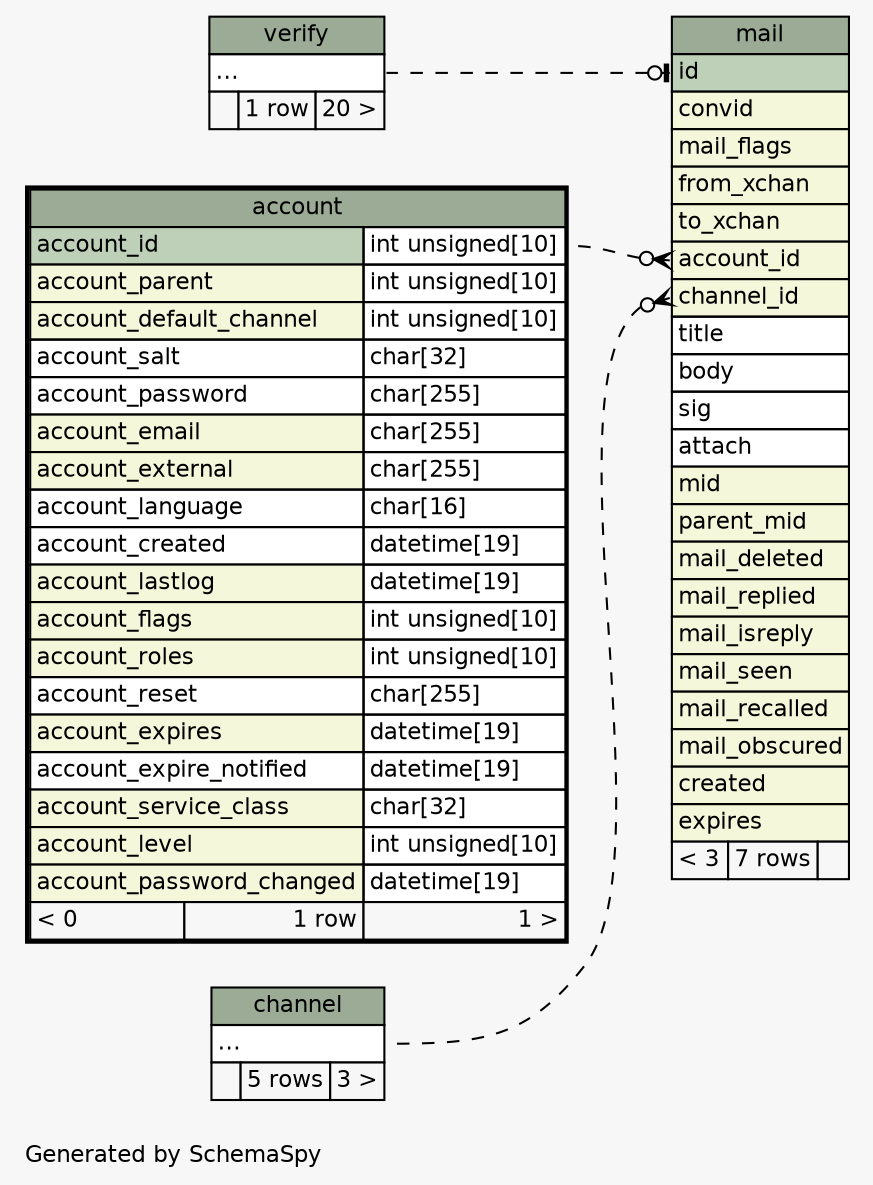 // dot 2.26.3 on Linux 3.2.0-4-686-pae
// SchemaSpy rev 590
digraph "impliedTwoDegreesRelationshipsDiagram" {
  graph [
    rankdir="RL"
    bgcolor="#f7f7f7"
    label="\nGenerated by SchemaSpy"
    labeljust="l"
    nodesep="0.18"
    ranksep="0.46"
    fontname="Helvetica"
    fontsize="11"
  ];
  node [
    fontname="Helvetica"
    fontsize="11"
    shape="plaintext"
  ];
  edge [
    arrowsize="0.8"
  ];
  "mail":"account_id":w -> "account":"account_id.type":e [arrowhead=none dir=back arrowtail=crowodot style=dashed];
  "mail":"channel_id":w -> "channel":"elipses":e [arrowhead=none dir=back arrowtail=crowodot style=dashed];
  "mail":"id":w -> "verify":"elipses":e [arrowhead=none dir=back arrowtail=teeodot style=dashed];
  "account" [
    label=<
    <TABLE BORDER="2" CELLBORDER="1" CELLSPACING="0" BGCOLOR="#ffffff">
      <TR><TD COLSPAN="3" BGCOLOR="#9bab96" ALIGN="CENTER">account</TD></TR>
      <TR><TD PORT="account_id" COLSPAN="2" BGCOLOR="#bed1b8" ALIGN="LEFT">account_id</TD><TD PORT="account_id.type" ALIGN="LEFT">int unsigned[10]</TD></TR>
      <TR><TD PORT="account_parent" COLSPAN="2" BGCOLOR="#f4f7da" ALIGN="LEFT">account_parent</TD><TD PORT="account_parent.type" ALIGN="LEFT">int unsigned[10]</TD></TR>
      <TR><TD PORT="account_default_channel" COLSPAN="2" BGCOLOR="#f4f7da" ALIGN="LEFT">account_default_channel</TD><TD PORT="account_default_channel.type" ALIGN="LEFT">int unsigned[10]</TD></TR>
      <TR><TD PORT="account_salt" COLSPAN="2" ALIGN="LEFT">account_salt</TD><TD PORT="account_salt.type" ALIGN="LEFT">char[32]</TD></TR>
      <TR><TD PORT="account_password" COLSPAN="2" ALIGN="LEFT">account_password</TD><TD PORT="account_password.type" ALIGN="LEFT">char[255]</TD></TR>
      <TR><TD PORT="account_email" COLSPAN="2" BGCOLOR="#f4f7da" ALIGN="LEFT">account_email</TD><TD PORT="account_email.type" ALIGN="LEFT">char[255]</TD></TR>
      <TR><TD PORT="account_external" COLSPAN="2" BGCOLOR="#f4f7da" ALIGN="LEFT">account_external</TD><TD PORT="account_external.type" ALIGN="LEFT">char[255]</TD></TR>
      <TR><TD PORT="account_language" COLSPAN="2" ALIGN="LEFT">account_language</TD><TD PORT="account_language.type" ALIGN="LEFT">char[16]</TD></TR>
      <TR><TD PORT="account_created" COLSPAN="2" ALIGN="LEFT">account_created</TD><TD PORT="account_created.type" ALIGN="LEFT">datetime[19]</TD></TR>
      <TR><TD PORT="account_lastlog" COLSPAN="2" BGCOLOR="#f4f7da" ALIGN="LEFT">account_lastlog</TD><TD PORT="account_lastlog.type" ALIGN="LEFT">datetime[19]</TD></TR>
      <TR><TD PORT="account_flags" COLSPAN="2" BGCOLOR="#f4f7da" ALIGN="LEFT">account_flags</TD><TD PORT="account_flags.type" ALIGN="LEFT">int unsigned[10]</TD></TR>
      <TR><TD PORT="account_roles" COLSPAN="2" BGCOLOR="#f4f7da" ALIGN="LEFT">account_roles</TD><TD PORT="account_roles.type" ALIGN="LEFT">int unsigned[10]</TD></TR>
      <TR><TD PORT="account_reset" COLSPAN="2" ALIGN="LEFT">account_reset</TD><TD PORT="account_reset.type" ALIGN="LEFT">char[255]</TD></TR>
      <TR><TD PORT="account_expires" COLSPAN="2" BGCOLOR="#f4f7da" ALIGN="LEFT">account_expires</TD><TD PORT="account_expires.type" ALIGN="LEFT">datetime[19]</TD></TR>
      <TR><TD PORT="account_expire_notified" COLSPAN="2" ALIGN="LEFT">account_expire_notified</TD><TD PORT="account_expire_notified.type" ALIGN="LEFT">datetime[19]</TD></TR>
      <TR><TD PORT="account_service_class" COLSPAN="2" BGCOLOR="#f4f7da" ALIGN="LEFT">account_service_class</TD><TD PORT="account_service_class.type" ALIGN="LEFT">char[32]</TD></TR>
      <TR><TD PORT="account_level" COLSPAN="2" BGCOLOR="#f4f7da" ALIGN="LEFT">account_level</TD><TD PORT="account_level.type" ALIGN="LEFT">int unsigned[10]</TD></TR>
      <TR><TD PORT="account_password_changed" COLSPAN="2" BGCOLOR="#f4f7da" ALIGN="LEFT">account_password_changed</TD><TD PORT="account_password_changed.type" ALIGN="LEFT">datetime[19]</TD></TR>
      <TR><TD ALIGN="LEFT" BGCOLOR="#f7f7f7">&lt; 0</TD><TD ALIGN="RIGHT" BGCOLOR="#f7f7f7">1 row</TD><TD ALIGN="RIGHT" BGCOLOR="#f7f7f7">1 &gt;</TD></TR>
    </TABLE>>
    URL="account.html"
    tooltip="account"
  ];
  "channel" [
    label=<
    <TABLE BORDER="0" CELLBORDER="1" CELLSPACING="0" BGCOLOR="#ffffff">
      <TR><TD COLSPAN="3" BGCOLOR="#9bab96" ALIGN="CENTER">channel</TD></TR>
      <TR><TD PORT="elipses" COLSPAN="3" ALIGN="LEFT">...</TD></TR>
      <TR><TD ALIGN="LEFT" BGCOLOR="#f7f7f7">  </TD><TD ALIGN="RIGHT" BGCOLOR="#f7f7f7">5 rows</TD><TD ALIGN="RIGHT" BGCOLOR="#f7f7f7">3 &gt;</TD></TR>
    </TABLE>>
    URL="channel.html"
    tooltip="channel"
  ];
  "mail" [
    label=<
    <TABLE BORDER="0" CELLBORDER="1" CELLSPACING="0" BGCOLOR="#ffffff">
      <TR><TD COLSPAN="3" BGCOLOR="#9bab96" ALIGN="CENTER">mail</TD></TR>
      <TR><TD PORT="id" COLSPAN="3" BGCOLOR="#bed1b8" ALIGN="LEFT">id</TD></TR>
      <TR><TD PORT="convid" COLSPAN="3" BGCOLOR="#f4f7da" ALIGN="LEFT">convid</TD></TR>
      <TR><TD PORT="mail_flags" COLSPAN="3" BGCOLOR="#f4f7da" ALIGN="LEFT">mail_flags</TD></TR>
      <TR><TD PORT="from_xchan" COLSPAN="3" BGCOLOR="#f4f7da" ALIGN="LEFT">from_xchan</TD></TR>
      <TR><TD PORT="to_xchan" COLSPAN="3" BGCOLOR="#f4f7da" ALIGN="LEFT">to_xchan</TD></TR>
      <TR><TD PORT="account_id" COLSPAN="3" BGCOLOR="#f4f7da" ALIGN="LEFT">account_id</TD></TR>
      <TR><TD PORT="channel_id" COLSPAN="3" BGCOLOR="#f4f7da" ALIGN="LEFT">channel_id</TD></TR>
      <TR><TD PORT="title" COLSPAN="3" ALIGN="LEFT">title</TD></TR>
      <TR><TD PORT="body" COLSPAN="3" ALIGN="LEFT">body</TD></TR>
      <TR><TD PORT="sig" COLSPAN="3" ALIGN="LEFT">sig</TD></TR>
      <TR><TD PORT="attach" COLSPAN="3" ALIGN="LEFT">attach</TD></TR>
      <TR><TD PORT="mid" COLSPAN="3" BGCOLOR="#f4f7da" ALIGN="LEFT">mid</TD></TR>
      <TR><TD PORT="parent_mid" COLSPAN="3" BGCOLOR="#f4f7da" ALIGN="LEFT">parent_mid</TD></TR>
      <TR><TD PORT="mail_deleted" COLSPAN="3" BGCOLOR="#f4f7da" ALIGN="LEFT">mail_deleted</TD></TR>
      <TR><TD PORT="mail_replied" COLSPAN="3" BGCOLOR="#f4f7da" ALIGN="LEFT">mail_replied</TD></TR>
      <TR><TD PORT="mail_isreply" COLSPAN="3" BGCOLOR="#f4f7da" ALIGN="LEFT">mail_isreply</TD></TR>
      <TR><TD PORT="mail_seen" COLSPAN="3" BGCOLOR="#f4f7da" ALIGN="LEFT">mail_seen</TD></TR>
      <TR><TD PORT="mail_recalled" COLSPAN="3" BGCOLOR="#f4f7da" ALIGN="LEFT">mail_recalled</TD></TR>
      <TR><TD PORT="mail_obscured" COLSPAN="3" BGCOLOR="#f4f7da" ALIGN="LEFT">mail_obscured</TD></TR>
      <TR><TD PORT="created" COLSPAN="3" BGCOLOR="#f4f7da" ALIGN="LEFT">created</TD></TR>
      <TR><TD PORT="expires" COLSPAN="3" BGCOLOR="#f4f7da" ALIGN="LEFT">expires</TD></TR>
      <TR><TD ALIGN="LEFT" BGCOLOR="#f7f7f7">&lt; 3</TD><TD ALIGN="RIGHT" BGCOLOR="#f7f7f7">7 rows</TD><TD ALIGN="RIGHT" BGCOLOR="#f7f7f7">  </TD></TR>
    </TABLE>>
    URL="mail.html"
    tooltip="mail"
  ];
  "verify" [
    label=<
    <TABLE BORDER="0" CELLBORDER="1" CELLSPACING="0" BGCOLOR="#ffffff">
      <TR><TD COLSPAN="3" BGCOLOR="#9bab96" ALIGN="CENTER">verify</TD></TR>
      <TR><TD PORT="elipses" COLSPAN="3" ALIGN="LEFT">...</TD></TR>
      <TR><TD ALIGN="LEFT" BGCOLOR="#f7f7f7">  </TD><TD ALIGN="RIGHT" BGCOLOR="#f7f7f7">1 row</TD><TD ALIGN="RIGHT" BGCOLOR="#f7f7f7">20 &gt;</TD></TR>
    </TABLE>>
    URL="verify.html"
    tooltip="verify"
  ];
}
